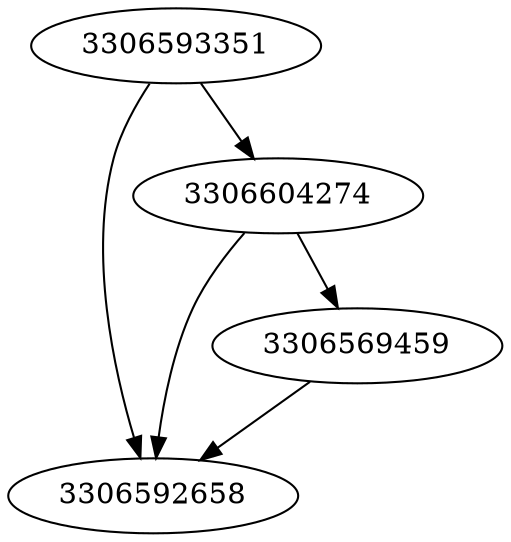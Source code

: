 strict digraph  {
3306592658;
3306569459;
3306604274;
3306593351;
3306569459 -> 3306592658;
3306604274 -> 3306569459;
3306604274 -> 3306592658;
3306593351 -> 3306604274;
3306593351 -> 3306592658;
}
